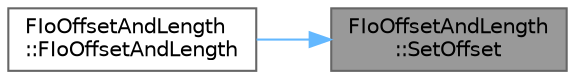 digraph "FIoOffsetAndLength::SetOffset"
{
 // INTERACTIVE_SVG=YES
 // LATEX_PDF_SIZE
  bgcolor="transparent";
  edge [fontname=Helvetica,fontsize=10,labelfontname=Helvetica,labelfontsize=10];
  node [fontname=Helvetica,fontsize=10,shape=box,height=0.2,width=0.4];
  rankdir="RL";
  Node1 [id="Node000001",label="FIoOffsetAndLength\l::SetOffset",height=0.2,width=0.4,color="gray40", fillcolor="grey60", style="filled", fontcolor="black",tooltip=" "];
  Node1 -> Node2 [id="edge1_Node000001_Node000002",dir="back",color="steelblue1",style="solid",tooltip=" "];
  Node2 [id="Node000002",label="FIoOffsetAndLength\l::FIoOffsetAndLength",height=0.2,width=0.4,color="grey40", fillcolor="white", style="filled",URL="$d9/d52/structFIoOffsetAndLength.html#ac873c902c91e86d421ee6fd42a59c3dd",tooltip=" "];
}
